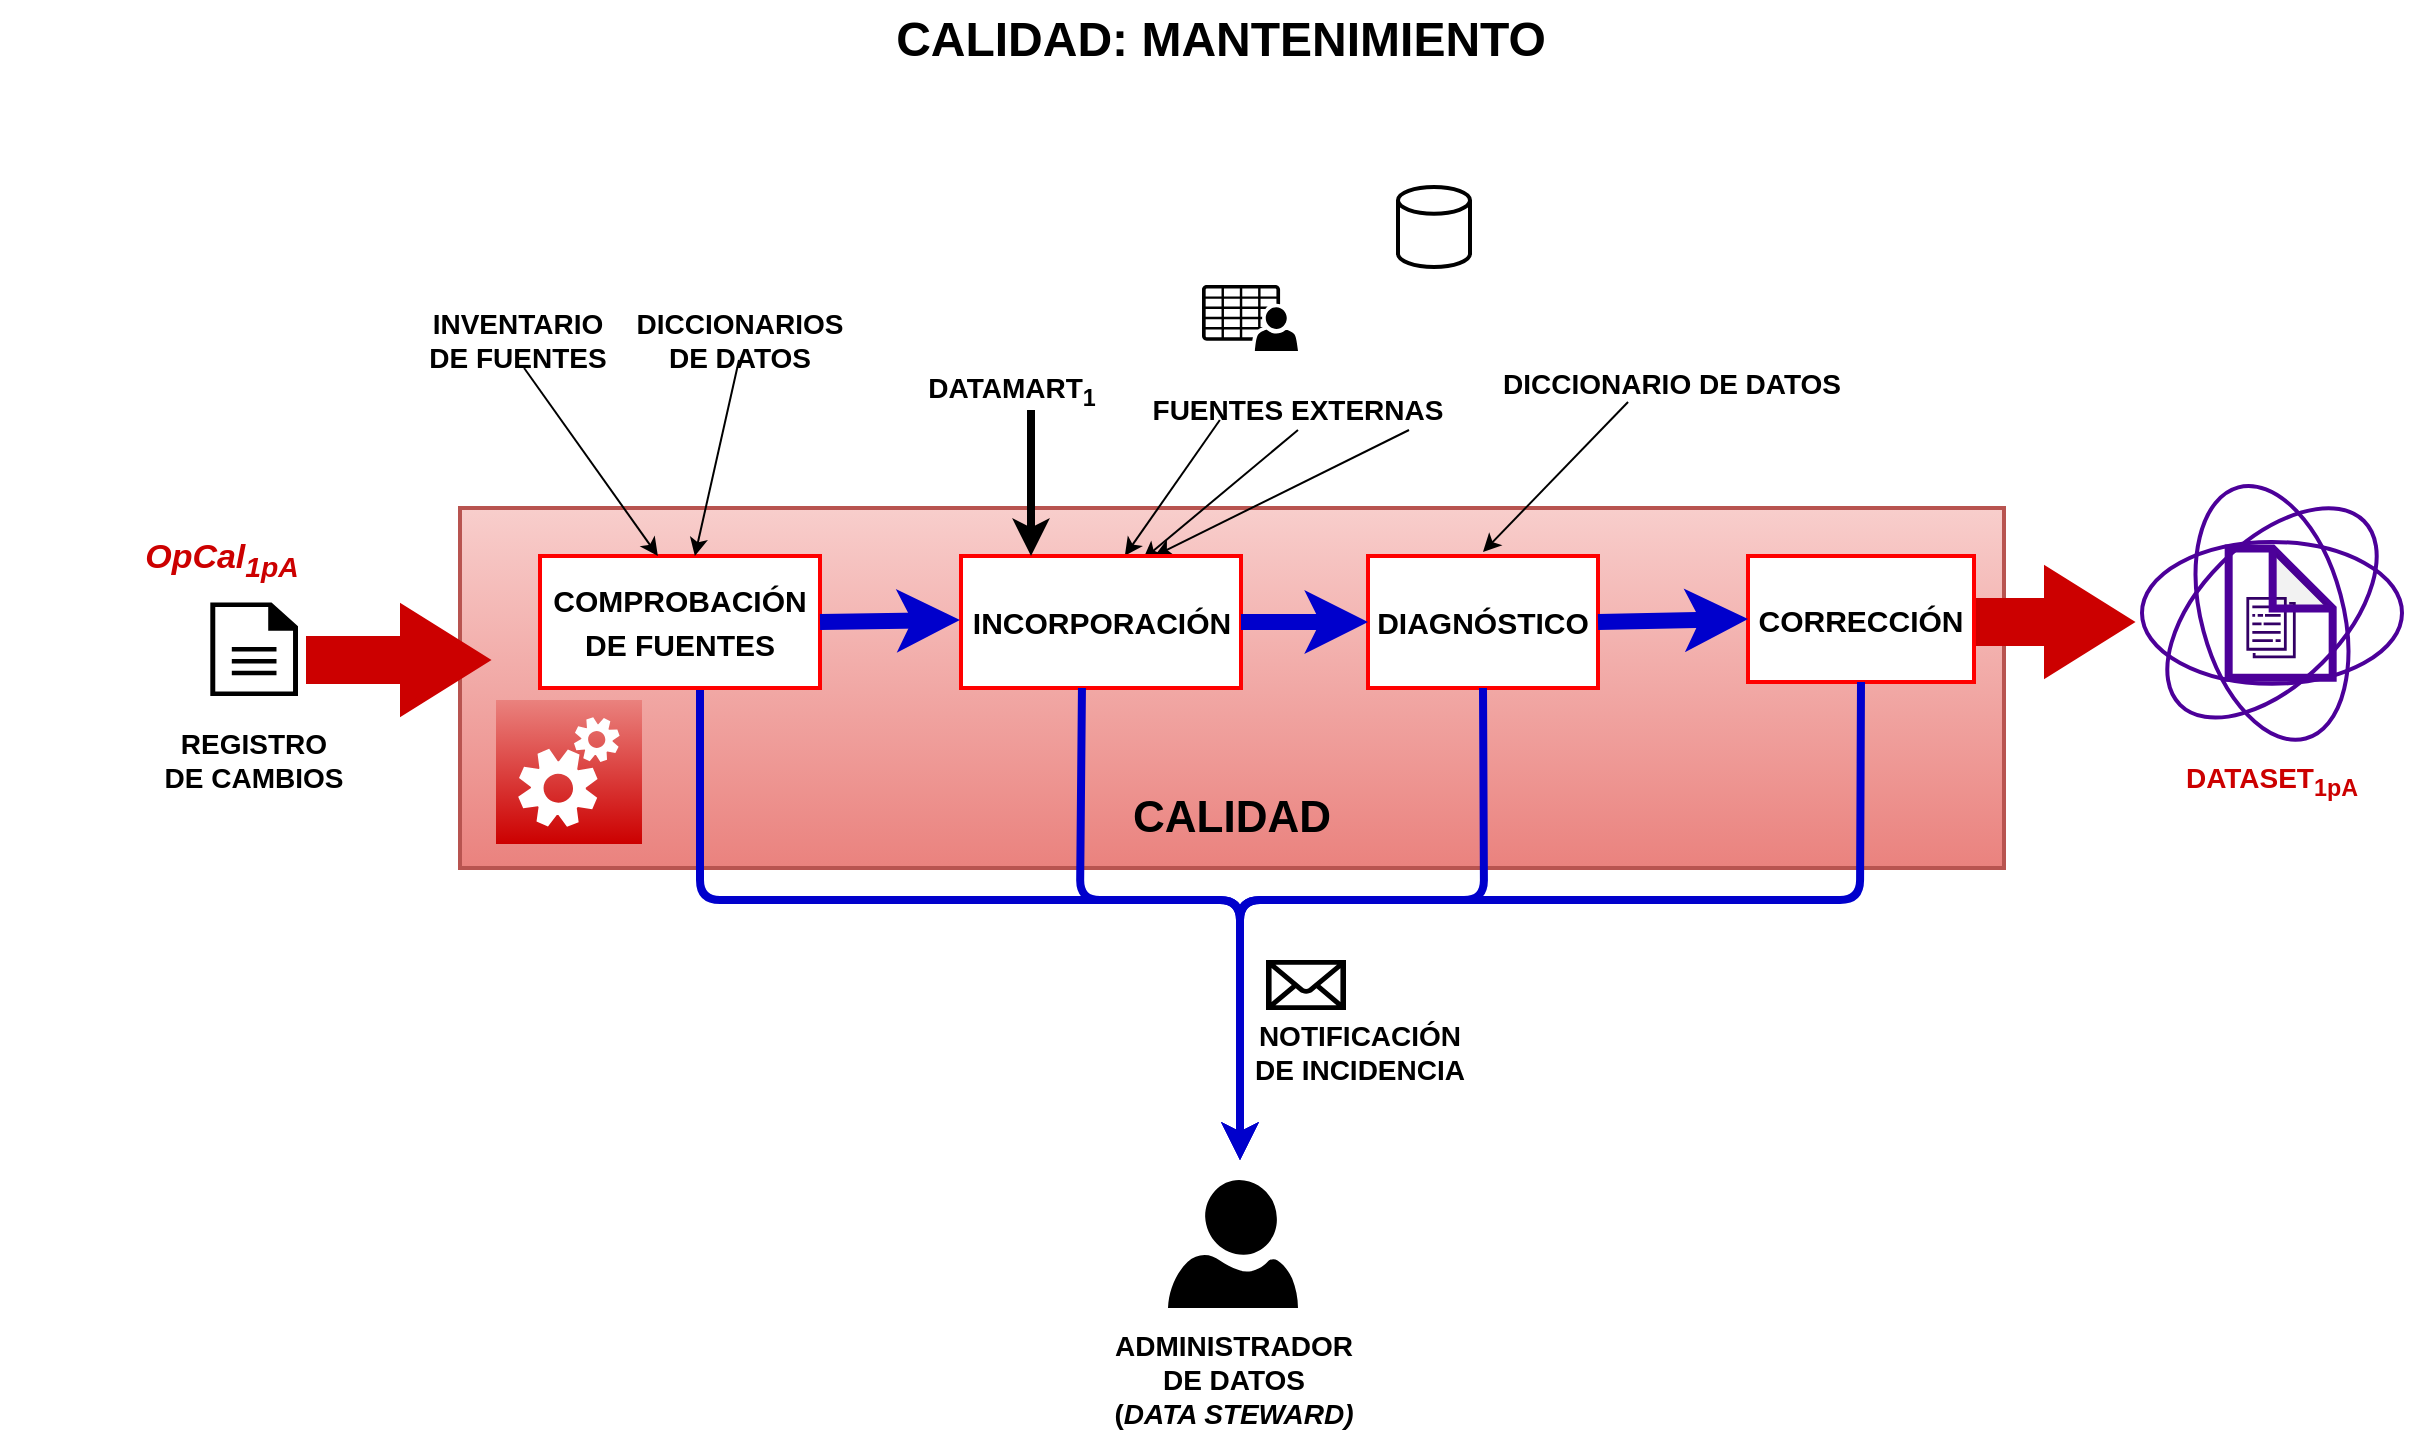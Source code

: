 <mxfile version="12.6.2" type="github"><diagram id="lILPcCg5XG6qOnHq7VGa" name="Page-1"><mxGraphModel dx="1975" dy="1522" grid="1" gridSize="10" guides="1" tooltips="1" connect="1" arrows="1" fold="1" page="1" pageScale="1" pageWidth="1169" pageHeight="827" math="0" shadow="0"><root><mxCell id="0"/><mxCell id="1" parent="0"/><mxCell id="C9GaMC-QK_GOr2-rW1gt-41" value="&lt;div&gt;&lt;br&gt;&lt;/div&gt;&lt;div&gt;&lt;br&gt;&lt;/div&gt;&lt;div&gt;&lt;br&gt;&lt;/div&gt;&lt;div&gt;&lt;font size=&quot;1&quot;&gt;&lt;b style=&quot;font-size: 22px&quot;&gt;&lt;br&gt;&lt;/b&gt;&lt;/font&gt;&lt;/div&gt;&lt;div&gt;&lt;font size=&quot;1&quot;&gt;&lt;b style=&quot;font-size: 22px&quot;&gt;&lt;br&gt;&lt;/b&gt;&lt;/font&gt;&lt;/div&gt;&lt;div&gt;&lt;font size=&quot;1&quot;&gt;&lt;b style=&quot;font-size: 22px&quot;&gt;&lt;br&gt;&lt;/b&gt;&lt;/font&gt;&lt;/div&gt;&lt;div&gt;&lt;font size=&quot;1&quot;&gt;&lt;b style=&quot;font-size: 22px&quot;&gt;CALIDAD&lt;/b&gt;&lt;/font&gt;&lt;/div&gt;" style="rounded=0;whiteSpace=wrap;html=1;strokeColor=#b85450;strokeWidth=2;fillColor=#f8cecc;fontSize=14;gradientColor=#EA827E;" parent="1" vertex="1"><mxGeometry x="180" y="-536" width="772" height="180" as="geometry"/></mxCell><mxCell id="C9GaMC-QK_GOr2-rW1gt-16" value="" style="shape=image;html=1;verticalAlign=top;verticalLabelPosition=bottom;labelBackgroundColor=#ffffff;imageAspect=0;aspect=fixed;image=https://cdn3.iconfinder.com/data/icons/linecons-free-vector-icons-pack/32/data-128.png;strokeColor=#4C0099;strokeWidth=4;fillColor=none;" parent="1" vertex="1"><mxGeometry x="410.5" y="-709" width="90" height="90" as="geometry"/></mxCell><mxCell id="C9GaMC-QK_GOr2-rW1gt-18" value="DATAMART&lt;sub&gt;1&lt;/sub&gt;" style="text;html=1;strokeColor=none;fillColor=none;align=center;verticalAlign=middle;whiteSpace=wrap;rounded=0;fontSize=14;fontStyle=1;direction=south;" parent="1" vertex="1"><mxGeometry x="445.5" y="-615" width="20" height="40" as="geometry"/></mxCell><mxCell id="C9GaMC-QK_GOr2-rW1gt-21" value="" style="group" parent="1" vertex="1" connectable="0"><mxGeometry x="1021" y="-519" width="130" height="80" as="geometry"/></mxCell><mxCell id="C9GaMC-QK_GOr2-rW1gt-22" value="" style="group" parent="C9GaMC-QK_GOr2-rW1gt-21" vertex="1" connectable="0"><mxGeometry width="130" height="80" as="geometry"/></mxCell><mxCell id="C9GaMC-QK_GOr2-rW1gt-23" value="" style="ellipse;whiteSpace=wrap;html=1;fillColor=none;strokeWidth=2;strokeColor=#4C0099;" parent="C9GaMC-QK_GOr2-rW1gt-22" vertex="1"><mxGeometry width="130" height="70.886" as="geometry"/></mxCell><mxCell id="C9GaMC-QK_GOr2-rW1gt-24" value="" style="ellipse;whiteSpace=wrap;html=1;rotation=-45;fillColor=none;strokeWidth=2;strokeColor=#4C0099;" parent="C9GaMC-QK_GOr2-rW1gt-22" vertex="1"><mxGeometry width="130" height="70.886" as="geometry"/></mxCell><mxCell id="C9GaMC-QK_GOr2-rW1gt-25" value="" style="ellipse;whiteSpace=wrap;html=1;fillColor=none;rotation=-105;strokeWidth=2;strokeColor=#4C0099;" parent="C9GaMC-QK_GOr2-rW1gt-22" vertex="1"><mxGeometry width="130" height="70.886" as="geometry"/></mxCell><mxCell id="C9GaMC-QK_GOr2-rW1gt-26" value="" style="group" parent="C9GaMC-QK_GOr2-rW1gt-22" vertex="1" connectable="0"><mxGeometry x="43.333" y="3.232" width="52" height="64.646" as="geometry"/></mxCell><mxCell id="C9GaMC-QK_GOr2-rW1gt-27" value="" style="outlineConnect=0;fontColor=#232F3E;gradientColor=none;fillColor=#330066;strokeColor=none;dashed=0;verticalLabelPosition=bottom;verticalAlign=top;align=center;html=1;fontSize=12;fontStyle=0;aspect=fixed;pointerEvents=1;shape=mxgraph.aws4.data_set;" parent="C9GaMC-QK_GOr2-rW1gt-26" vertex="1"><mxGeometry x="8.667" y="24.242" width="25.051" height="30.707" as="geometry"/></mxCell><mxCell id="C9GaMC-QK_GOr2-rW1gt-28" value="" style="shape=note;whiteSpace=wrap;html=1;backgroundOutline=1;darkOpacity=0.05;strokeColor=#4C0099;strokeWidth=4;fillColor=none;" parent="C9GaMC-QK_GOr2-rW1gt-26" vertex="1"><mxGeometry width="52" height="64.646" as="geometry"/></mxCell><mxCell id="C9GaMC-QK_GOr2-rW1gt-30" value="" style="pointerEvents=1;shadow=0;dashed=0;html=1;strokeColor=none;fillColor=#000000;labelPosition=center;verticalLabelPosition=bottom;verticalAlign=top;outlineConnect=0;align=center;shape=mxgraph.office.users.csv_file;fontSize=14;" parent="1" vertex="1"><mxGeometry x="551" y="-647.5" width="48" height="33" as="geometry"/></mxCell><mxCell id="C9GaMC-QK_GOr2-rW1gt-31" value="" style="shape=image;html=1;verticalAlign=top;verticalLabelPosition=bottom;labelBackgroundColor=#ffffff;imageAspect=0;aspect=fixed;image=https://cdn1.iconfinder.com/data/icons/anycolor-common-type-files-pack/512/csv_anycolor-128.png;strokeColor=#FF0000;strokeWidth=4;fillColor=none;fontSize=14;imageBorder=none;" parent="1" vertex="1"><mxGeometry x="524.5" y="-696.5" width="40" height="40" as="geometry"/></mxCell><mxCell id="C9GaMC-QK_GOr2-rW1gt-32" value="" style="shape=image;html=1;verticalAlign=top;verticalLabelPosition=bottom;labelBackgroundColor=#ffffff;imageAspect=0;aspect=fixed;image=https://cdn2.iconfinder.com/data/icons/picol-vector/32/rdf_document-128.png;strokeColor=#4C0099;strokeWidth=4;fillColor=none;fontSize=14;" parent="1" vertex="1"><mxGeometry x="583" y="-696.5" width="40" height="40" as="geometry"/></mxCell><mxCell id="C9GaMC-QK_GOr2-rW1gt-33" value="" style="strokeWidth=2;html=1;shape=mxgraph.flowchart.database;whiteSpace=wrap;fillColor=none;fontSize=14;strokeColor=#000000;" parent="1" vertex="1"><mxGeometry x="649" y="-696.5" width="36" height="40" as="geometry"/></mxCell><mxCell id="C9GaMC-QK_GOr2-rW1gt-34" value="" style="shape=image;html=1;verticalAlign=top;verticalLabelPosition=bottom;labelBackgroundColor=#ffffff;imageAspect=0;aspect=fixed;image=https://cdn2.iconfinder.com/data/icons/black-file-type/512/file__html__web_-128.png;strokeColor=#000000;strokeWidth=4;fillColor=#000000;fontSize=14;fontColor=#FF0000;" parent="1" vertex="1"><mxGeometry x="606" y="-653.5" width="48" height="48" as="geometry"/></mxCell><mxCell id="C9GaMC-QK_GOr2-rW1gt-35" value="&lt;div&gt;REGISTRO &lt;br&gt;&lt;/div&gt;&lt;div&gt;DE CAMBIOS&lt;br&gt;&lt;/div&gt;" style="text;html=1;strokeColor=none;fillColor=none;align=center;verticalAlign=middle;whiteSpace=wrap;rounded=0;fontSize=14;fontStyle=1" parent="1" vertex="1"><mxGeometry x="-34" y="-420" width="222" height="20" as="geometry"/></mxCell><mxCell id="C9GaMC-QK_GOr2-rW1gt-40" value="" style="html=1;shadow=0;dashed=0;align=center;verticalAlign=middle;shape=mxgraph.arrows2.arrow;dy=0.6;dx=40;notch=15;strokeColor=#CC0000;strokeWidth=4;fillColor=#CC0000;fontSize=14;fontColor=#FF0000;" parent="1" vertex="1"><mxGeometry x="897" y="-504" width="117" height="50" as="geometry"/></mxCell><mxCell id="C9GaMC-QK_GOr2-rW1gt-44" value="" style="endArrow=classic;html=1;fontSize=18;fontColor=#000000;entryX=0.585;entryY=-0.001;entryDx=0;entryDy=0;entryPerimeter=0;exitX=0.324;exitY=0.75;exitDx=0;exitDy=0;exitPerimeter=0;" parent="1" source="C9GaMC-QK_GOr2-rW1gt-61" target="C9GaMC-QK_GOr2-rW1gt-48" edge="1"><mxGeometry width="50" height="50" relative="1" as="geometry"><mxPoint x="294" y="-570" as="sourcePoint"/><mxPoint x="282" y="-140" as="targetPoint"/></mxGeometry></mxCell><mxCell id="C9GaMC-QK_GOr2-rW1gt-45" value="" style="endArrow=classic;html=1;fontSize=18;fontColor=#000000;entryX=0.65;entryY=0.026;entryDx=0;entryDy=0;exitX=0.5;exitY=1;exitDx=0;exitDy=0;entryPerimeter=0;" parent="1" source="C9GaMC-QK_GOr2-rW1gt-61" target="C9GaMC-QK_GOr2-rW1gt-48" edge="1"><mxGeometry width="50" height="50" relative="1" as="geometry"><mxPoint x="355" y="-570" as="sourcePoint"/><mxPoint x="602" y="-289" as="targetPoint"/></mxGeometry></mxCell><mxCell id="C9GaMC-QK_GOr2-rW1gt-46" value="" style="endArrow=classic;html=1;fontSize=18;fontColor=#000000;entryX=0.691;entryY=0;entryDx=0;entryDy=0;entryPerimeter=0;exitX=0.75;exitY=1;exitDx=0;exitDy=0;" parent="1" source="C9GaMC-QK_GOr2-rW1gt-61" target="C9GaMC-QK_GOr2-rW1gt-48" edge="1"><mxGeometry width="50" height="50" relative="1" as="geometry"><mxPoint x="414" y="-570" as="sourcePoint"/><mxPoint x="552" y="-279" as="targetPoint"/></mxGeometry></mxCell><mxCell id="C9GaMC-QK_GOr2-rW1gt-48" value="&lt;font size=&quot;1&quot;&gt;&lt;b style=&quot;font-size: 15px&quot;&gt;INCORPORACIÓN&lt;/b&gt;&lt;/font&gt;" style="rounded=0;whiteSpace=wrap;html=1;strokeWidth=2;fontSize=18;strokeColor=#FF0000;" parent="1" vertex="1"><mxGeometry x="430.5" y="-512" width="140" height="66" as="geometry"/></mxCell><mxCell id="C9GaMC-QK_GOr2-rW1gt-50" value="&lt;b&gt;&lt;font style=&quot;font-size: 15px&quot;&gt;DIAGNÓSTICO&lt;/font&gt;&lt;/b&gt;" style="rounded=0;whiteSpace=wrap;html=1;strokeWidth=2;fontSize=18;strokeColor=#FF0000;" parent="1" vertex="1"><mxGeometry x="634" y="-512" width="115" height="66" as="geometry"/></mxCell><mxCell id="C9GaMC-QK_GOr2-rW1gt-51" value="&lt;b&gt;&lt;font style=&quot;font-size: 15px&quot;&gt;CORRECCIÓN&lt;/font&gt;&lt;/b&gt;" style="rounded=0;whiteSpace=wrap;html=1;strokeWidth=2;fontSize=18;strokeColor=#FF0000;" parent="1" vertex="1"><mxGeometry x="824" y="-512" width="113" height="63" as="geometry"/></mxCell><mxCell id="C9GaMC-QK_GOr2-rW1gt-54" value="&lt;font color=&quot;#CC0000&quot;&gt;DATASET&lt;sub&gt;1pA&lt;/sub&gt;&lt;/font&gt;" style="text;html=1;strokeColor=none;fillColor=none;align=center;verticalAlign=middle;whiteSpace=wrap;rounded=0;fontSize=14;fontStyle=1" parent="1" vertex="1"><mxGeometry x="1031" y="-410" width="110" height="20" as="geometry"/></mxCell><mxCell id="C9GaMC-QK_GOr2-rW1gt-55" value="CALIDAD: MANTENIMIENTO" style="text;strokeColor=none;fillColor=none;html=1;fontSize=24;fontStyle=1;verticalAlign=middle;align=center;" parent="1" vertex="1"><mxGeometry x="510" y="-790" width="100" height="40" as="geometry"/></mxCell><mxCell id="C9GaMC-QK_GOr2-rW1gt-61" value="FUENTES EXTERNAS " style="text;html=1;strokeColor=none;fillColor=none;align=center;verticalAlign=middle;whiteSpace=wrap;rounded=0;fontSize=14;fontStyle=1" parent="1" vertex="1"><mxGeometry x="488" y="-595" width="222" height="20" as="geometry"/></mxCell><mxCell id="C9GaMC-QK_GOr2-rW1gt-62" value="" style="shape=image;html=1;verticalAlign=top;verticalLabelPosition=bottom;labelBackgroundColor=#ffffff;imageAspect=0;aspect=fixed;image=https://cdn4.iconfinder.com/data/icons/education-free/512/education-school-learn-study-01-128.png;strokeColor=#FF0000;strokeWidth=2;fillColor=#0000CC;fontSize=18;fontColor=#000000;imageBackground=none;" parent="1" vertex="1"><mxGeometry x="737" y="-663.5" width="55" height="55" as="geometry"/></mxCell><mxCell id="C9GaMC-QK_GOr2-rW1gt-66" value="" style="endArrow=classic;html=1;fontSize=18;fontColor=#000000;exitX=0.401;exitY=0.975;exitDx=0;exitDy=0;exitPerimeter=0;" parent="1" source="C9GaMC-QK_GOr2-rW1gt-74" edge="1"><mxGeometry width="50" height="50" relative="1" as="geometry"><mxPoint x="691.5" y="-582" as="sourcePoint"/><mxPoint x="691.5" y="-514" as="targetPoint"/></mxGeometry></mxCell><mxCell id="C9GaMC-QK_GOr2-rW1gt-72" value="" style="group" parent="1" vertex="1" connectable="0"><mxGeometry x="-7" y="-520" width="199" height="85" as="geometry"/></mxCell><mxCell id="C9GaMC-QK_GOr2-rW1gt-70" value="" style="shape=image;html=1;verticalAlign=top;verticalLabelPosition=bottom;labelBackgroundColor=#ffffff;imageAspect=0;aspect=fixed;image=https://cdn0.iconfinder.com/data/icons/social-23/100/social_live_journal-128.png;strokeColor=#FF0000;strokeWidth=2;fillColor=#0000CC;fontSize=18;fontColor=#000000;imageBackground=none;" parent="C9GaMC-QK_GOr2-rW1gt-72" vertex="1"><mxGeometry x="16" width="67.918" height="67.918" as="geometry"/></mxCell><mxCell id="C9GaMC-QK_GOr2-rW1gt-71" value="" style="pointerEvents=1;shadow=0;dashed=0;html=1;strokeColor=none;fillColor=#000000;labelPosition=center;verticalLabelPosition=bottom;verticalAlign=top;outlineConnect=0;align=center;shape=mxgraph.office.concepts.document;fontSize=18;fontColor=#000000;" parent="C9GaMC-QK_GOr2-rW1gt-72" vertex="1"><mxGeometry x="62.154" y="31.306" width="43.846" height="46.694" as="geometry"/></mxCell><mxCell id="C9GaMC-QK_GOr2-rW1gt-75" value="&lt;font size=&quot;1&quot; color=&quot;#CC0000&quot;&gt;&lt;i style=&quot;font-size: 17px&quot;&gt;OpCal&lt;sub&gt;1pA&lt;/sub&gt;&lt;/i&gt;&lt;/font&gt;" style="text;html=1;strokeColor=none;fillColor=none;align=center;verticalAlign=middle;whiteSpace=wrap;rounded=0;fontSize=14;fontStyle=1" parent="C9GaMC-QK_GOr2-rW1gt-72" vertex="1"><mxGeometry x="-43" width="222" height="20" as="geometry"/></mxCell><mxCell id="C9GaMC-QK_GOr2-rW1gt-131" value="" style="html=1;shadow=0;dashed=0;align=center;verticalAlign=middle;shape=mxgraph.arrows2.arrow;dy=0.6;dx=40;notch=0;strokeColor=#CC0000;strokeWidth=4;fillColor=#CC0000;fontSize=14;fontColor=#FF0000;" parent="C9GaMC-QK_GOr2-rW1gt-72" vertex="1"><mxGeometry x="112" y="35" width="87" height="50" as="geometry"/></mxCell><mxCell id="C9GaMC-QK_GOr2-rW1gt-74" value="DICCIONARIO DE DATOS" style="text;html=1;strokeColor=none;fillColor=none;align=center;verticalAlign=middle;whiteSpace=wrap;rounded=0;fontSize=14;fontStyle=1" parent="1" vertex="1"><mxGeometry x="675" y="-608.5" width="222" height="20" as="geometry"/></mxCell><mxCell id="C9GaMC-QK_GOr2-rW1gt-76" value="" style="endArrow=classic;html=1;fontSize=18;fontColor=#000000;exitX=1;exitY=0.5;exitDx=0;exitDy=0;strokeColor=#0000CC;strokeWidth=8;" parent="1" source="C9GaMC-QK_GOr2-rW1gt-48" target="C9GaMC-QK_GOr2-rW1gt-50" edge="1"><mxGeometry width="50" height="50" relative="1" as="geometry"><mxPoint x="34" y="-100" as="sourcePoint"/><mxPoint x="84" y="-150" as="targetPoint"/></mxGeometry></mxCell><mxCell id="C9GaMC-QK_GOr2-rW1gt-77" value="" style="endArrow=classic;html=1;fontSize=18;fontColor=#000000;exitX=1;exitY=0.5;exitDx=0;exitDy=0;strokeColor=#0000CC;strokeWidth=8;entryX=0;entryY=0.5;entryDx=0;entryDy=0;" parent="1" source="C9GaMC-QK_GOr2-rW1gt-50" target="C9GaMC-QK_GOr2-rW1gt-51" edge="1"><mxGeometry width="50" height="50" relative="1" as="geometry"><mxPoint x="454" y="-469" as="sourcePoint"/><mxPoint x="517" y="-469" as="targetPoint"/><Array as="points"/></mxGeometry></mxCell><mxCell id="C9GaMC-QK_GOr2-rW1gt-119" value="" style="verticalLabelPosition=bottom;html=1;verticalAlign=top;align=center;strokeColor=none;fillColor=#000000;shape=mxgraph.azure.user;fontSize=47;fontColor=#000000;" parent="1" vertex="1"><mxGeometry x="534" y="-200" width="65" height="64" as="geometry"/></mxCell><mxCell id="C9GaMC-QK_GOr2-rW1gt-120" value="&lt;div&gt;ADMINISTRADOR&lt;/div&gt;&lt;div&gt;DE DATOS&lt;/div&gt;&lt;div&gt;(&lt;i&gt;DATA STEWARD)&lt;/i&gt;&lt;br&gt;&lt;/div&gt;" style="text;html=1;strokeColor=none;fillColor=none;align=center;verticalAlign=middle;whiteSpace=wrap;rounded=0;fontSize=14;fontStyle=1" parent="1" vertex="1"><mxGeometry x="455.5" y="-110" width="222" height="20" as="geometry"/></mxCell><mxCell id="C9GaMC-QK_GOr2-rW1gt-121" value="&lt;b&gt;&lt;font style=&quot;font-size: 15px&quot;&gt;&lt;font style=&quot;font-size: 15px&quot;&gt;COMPROBACIÓN DE FUENTES&lt;/font&gt;&lt;/font&gt;&lt;/b&gt;" style="rounded=0;whiteSpace=wrap;html=1;strokeWidth=2;fontSize=18;strokeColor=#FF0000;" parent="1" vertex="1"><mxGeometry x="220" y="-512" width="140" height="66" as="geometry"/></mxCell><mxCell id="C9GaMC-QK_GOr2-rW1gt-127" value="" style="endArrow=classic;html=1;fontSize=18;fontColor=#000000;entryX=0.25;entryY=0;entryDx=0;entryDy=0;exitX=0.75;exitY=0;exitDx=0;exitDy=0;strokeWidth=4;" parent="1" source="C9GaMC-QK_GOr2-rW1gt-18" target="C9GaMC-QK_GOr2-rW1gt-48" edge="1"><mxGeometry width="50" height="50" relative="1" as="geometry"><mxPoint x="484.702" y="-570.0" as="sourcePoint"/><mxPoint x="522.4" y="-502.066" as="targetPoint"/></mxGeometry></mxCell><mxCell id="C9GaMC-QK_GOr2-rW1gt-128" value="" style="shadow=0;dashed=0;html=1;strokeColor=none;fillColor=#EA827E;labelPosition=center;verticalLabelPosition=bottom;verticalAlign=top;align=center;outlineConnect=0;shape=mxgraph.veeam.automated_testing;fontSize=47;fontColor=#000000;gradientColor=#CC0000;" parent="1" vertex="1"><mxGeometry x="198" y="-440" width="73" height="72" as="geometry"/></mxCell><mxCell id="C9GaMC-QK_GOr2-rW1gt-132" value="" style="endArrow=classic;html=1;fontSize=18;fontColor=#000000;exitX=1;exitY=0.5;exitDx=0;exitDy=0;strokeColor=#0000CC;strokeWidth=8;" parent="1" source="C9GaMC-QK_GOr2-rW1gt-121" edge="1"><mxGeometry width="50" height="50" relative="1" as="geometry"><mxPoint x="759" y="-469" as="sourcePoint"/><mxPoint x="430" y="-480" as="targetPoint"/><Array as="points"/></mxGeometry></mxCell><mxCell id="C9GaMC-QK_GOr2-rW1gt-135" value="" style="shape=image;html=1;verticalAlign=top;verticalLabelPosition=bottom;labelBackgroundColor=#ffffff;imageAspect=0;aspect=fixed;image=https://cdn3.iconfinder.com/data/icons/freeapplication/png/24x24/Erase.png;strokeColor=#CC0000;strokeWidth=2;fillColor=#EA827E;gradientColor=#CC0000;fontSize=47;fontColor=#000000;" parent="1" vertex="1"><mxGeometry x="312" y="-424" width="24" height="24" as="geometry"/></mxCell><mxCell id="C9GaMC-QK_GOr2-rW1gt-136" value="" style="shape=image;html=1;verticalAlign=top;verticalLabelPosition=bottom;labelBackgroundColor=#ffffff;imageAspect=0;aspect=fixed;image=https://cdn2.iconfinder.com/data/icons/flavour/check.png;strokeColor=#CC0000;strokeWidth=2;fillColor=#EA827E;gradientColor=#CC0000;fontSize=47;fontColor=#000000;" parent="1" vertex="1"><mxGeometry x="937" y="-529" width="34" height="34" as="geometry"/></mxCell><mxCell id="C9GaMC-QK_GOr2-rW1gt-137" value="" style="shape=image;html=1;verticalAlign=top;verticalLabelPosition=bottom;labelBackgroundColor=#ffffff;imageAspect=0;aspect=fixed;image=https://cdn2.iconfinder.com/data/icons/flavour/check.png;strokeColor=#CC0000;strokeWidth=2;fillColor=#EA827E;gradientColor=#CC0000;fontSize=47;fontColor=#000000;" parent="1" vertex="1"><mxGeometry x="758" y="-521" width="34" height="34" as="geometry"/></mxCell><mxCell id="C9GaMC-QK_GOr2-rW1gt-138" value="" style="shape=image;html=1;verticalAlign=top;verticalLabelPosition=bottom;labelBackgroundColor=#ffffff;imageAspect=0;aspect=fixed;image=https://cdn2.iconfinder.com/data/icons/flavour/check.png;strokeColor=#CC0000;strokeWidth=2;fillColor=#EA827E;gradientColor=#CC0000;fontSize=47;fontColor=#000000;" parent="1" vertex="1"><mxGeometry x="582" y="-521" width="34" height="34" as="geometry"/></mxCell><mxCell id="C9GaMC-QK_GOr2-rW1gt-139" value="" style="shape=image;html=1;verticalAlign=top;verticalLabelPosition=bottom;labelBackgroundColor=#ffffff;imageAspect=0;aspect=fixed;image=https://cdn2.iconfinder.com/data/icons/flavour/check.png;strokeColor=#CC0000;strokeWidth=2;fillColor=#EA827E;gradientColor=#CC0000;fontSize=47;fontColor=#000000;" parent="1" vertex="1"><mxGeometry x="370" y="-519" width="34" height="34" as="geometry"/></mxCell><mxCell id="C9GaMC-QK_GOr2-rW1gt-140" value="" style="shape=image;html=1;verticalAlign=top;verticalLabelPosition=bottom;labelBackgroundColor=#ffffff;imageAspect=0;aspect=fixed;image=https://cdn3.iconfinder.com/data/icons/freeapplication/png/24x24/Erase.png;strokeColor=#CC0000;strokeWidth=2;fillColor=#EA827E;gradientColor=#CC0000;fontSize=47;fontColor=#000000;" parent="1" vertex="1"><mxGeometry x="498" y="-428" width="24" height="24" as="geometry"/></mxCell><mxCell id="C9GaMC-QK_GOr2-rW1gt-141" value="" style="shape=image;html=1;verticalAlign=top;verticalLabelPosition=bottom;labelBackgroundColor=#ffffff;imageAspect=0;aspect=fixed;image=https://cdn3.iconfinder.com/data/icons/freeapplication/png/24x24/Erase.png;strokeColor=#CC0000;strokeWidth=2;fillColor=#EA827E;gradientColor=#CC0000;fontSize=47;fontColor=#000000;" parent="1" vertex="1"><mxGeometry x="698" y="-424" width="24" height="24" as="geometry"/></mxCell><mxCell id="C9GaMC-QK_GOr2-rW1gt-142" value="" style="shape=image;html=1;verticalAlign=top;verticalLabelPosition=bottom;labelBackgroundColor=#ffffff;imageAspect=0;aspect=fixed;image=https://cdn3.iconfinder.com/data/icons/freeapplication/png/24x24/Erase.png;strokeColor=#CC0000;strokeWidth=2;fillColor=#EA827E;gradientColor=#CC0000;fontSize=47;fontColor=#000000;" parent="1" vertex="1"><mxGeometry x="885" y="-422" width="24" height="24" as="geometry"/></mxCell><mxCell id="C9GaMC-QK_GOr2-rW1gt-144" value="" style="shape=image;html=1;verticalAlign=top;verticalLabelPosition=bottom;labelBackgroundColor=#ffffff;imageAspect=0;aspect=fixed;image=https://cdn4.iconfinder.com/data/icons/pinpoint-interface-ii/48/list-bulleted-close-128.png;strokeColor=#CC0000;strokeWidth=2;fillColor=#EA827E;gradientColor=#CC0000;fontSize=47;fontColor=#000000;" parent="1" vertex="1"><mxGeometry x="180" y="-687.5" width="47" height="47" as="geometry"/></mxCell><mxCell id="C9GaMC-QK_GOr2-rW1gt-145" value="" style="endArrow=classic;html=1;strokeColor=#0000CC;strokeWidth=4;fontSize=47;fontColor=#000000;" parent="1" edge="1"><mxGeometry width="50" height="50" relative="1" as="geometry"><mxPoint x="300" y="-445" as="sourcePoint"/><mxPoint x="570" y="-210" as="targetPoint"/><Array as="points"><mxPoint x="300" y="-340"/><mxPoint x="570" y="-340"/></Array></mxGeometry></mxCell><mxCell id="C9GaMC-QK_GOr2-rW1gt-146" value="" style="shape=mxgraph.signs.tech.mail;html=1;fillColor=#000000;strokeColor=none;verticalLabelPosition=bottom;verticalAlign=top;align=center;fontSize=47;fontColor=#000000;" parent="1" vertex="1"><mxGeometry x="583" y="-310" width="40" height="25" as="geometry"/></mxCell><mxCell id="C9GaMC-QK_GOr2-rW1gt-147" value="&lt;div&gt;NOTIFICACIÓN &lt;br&gt;&lt;/div&gt;&lt;div&gt;DE INCIDENCIA&lt;br&gt;&lt;/div&gt;" style="text;html=1;strokeColor=none;fillColor=none;align=center;verticalAlign=middle;whiteSpace=wrap;rounded=0;fontSize=14;fontStyle=1" parent="1" vertex="1"><mxGeometry x="519" y="-274" width="222" height="20" as="geometry"/></mxCell><mxCell id="C9GaMC-QK_GOr2-rW1gt-148" value="" style="endArrow=classic;html=1;strokeColor=#0000CC;strokeWidth=4;fontSize=47;fontColor=#000000;exitX=0.432;exitY=1;exitDx=0;exitDy=0;exitPerimeter=0;" parent="1" source="C9GaMC-QK_GOr2-rW1gt-48" edge="1"><mxGeometry width="50" height="50" relative="1" as="geometry"><mxPoint x="310" y="-435" as="sourcePoint"/><mxPoint x="570" y="-210" as="targetPoint"/><Array as="points"><mxPoint x="490" y="-340"/><mxPoint x="570" y="-340"/></Array></mxGeometry></mxCell><mxCell id="C9GaMC-QK_GOr2-rW1gt-149" value="" style="endArrow=classic;html=1;strokeColor=#0000CC;strokeWidth=4;fontSize=47;fontColor=#000000;exitX=0.5;exitY=1;exitDx=0;exitDy=0;" parent="1" source="C9GaMC-QK_GOr2-rW1gt-50" edge="1"><mxGeometry width="50" height="50" relative="1" as="geometry"><mxPoint x="500.98" y="-436" as="sourcePoint"/><mxPoint x="570" y="-210" as="targetPoint"/><Array as="points"><mxPoint x="692" y="-340"/><mxPoint x="570" y="-340"/></Array></mxGeometry></mxCell><mxCell id="C9GaMC-QK_GOr2-rW1gt-150" value="" style="endArrow=classic;html=1;strokeColor=#0000CC;strokeWidth=4;fontSize=47;fontColor=#000000;exitX=0.5;exitY=1;exitDx=0;exitDy=0;" parent="1" source="C9GaMC-QK_GOr2-rW1gt-51" edge="1"><mxGeometry width="50" height="50" relative="1" as="geometry"><mxPoint x="701.5" y="-436" as="sourcePoint"/><mxPoint x="570" y="-210" as="targetPoint"/><Array as="points"><mxPoint x="880" y="-340"/><mxPoint x="570" y="-340"/></Array></mxGeometry></mxCell><mxCell id="C9GaMC-QK_GOr2-rW1gt-151" value="" style="shape=image;html=1;verticalAlign=top;verticalLabelPosition=bottom;labelBackgroundColor=#ffffff;imageAspect=0;aspect=fixed;image=https://cdn4.iconfinder.com/data/icons/education-free/512/education-school-learn-study-01-128.png;strokeColor=#FF0000;strokeWidth=2;fillColor=#0000CC;fontSize=18;fontColor=#000000;imageBackground=none;" parent="1" vertex="1"><mxGeometry x="296.5" y="-691" width="55" height="55" as="geometry"/></mxCell><mxCell id="C9GaMC-QK_GOr2-rW1gt-152" value="&lt;div&gt;DICCIONARIOS&lt;/div&gt;&lt;div&gt; DE DATOS&lt;/div&gt;" style="text;html=1;strokeColor=none;fillColor=none;align=center;verticalAlign=middle;whiteSpace=wrap;rounded=0;fontSize=14;fontStyle=1" parent="1" vertex="1"><mxGeometry x="208.5" y="-630" width="222" height="20" as="geometry"/></mxCell><mxCell id="C9GaMC-QK_GOr2-rW1gt-153" value="&lt;div&gt;INVENTARIO&lt;/div&gt;&lt;div&gt;DE FUENTES&lt;br&gt;&lt;/div&gt;" style="text;html=1;strokeColor=none;fillColor=none;align=center;verticalAlign=middle;whiteSpace=wrap;rounded=0;fontSize=14;fontStyle=1" parent="1" vertex="1"><mxGeometry x="97.5" y="-630" width="222" height="20" as="geometry"/></mxCell><mxCell id="C9GaMC-QK_GOr2-rW1gt-154" value="" style="endArrow=classic;html=1;fontSize=18;fontColor=#000000;exitX=0.5;exitY=1;exitDx=0;exitDy=0;" parent="1" source="C9GaMC-QK_GOr2-rW1gt-152" target="C9GaMC-QK_GOr2-rW1gt-121" edge="1"><mxGeometry width="50" height="50" relative="1" as="geometry"><mxPoint x="609" y="-565" as="sourcePoint"/><mxPoint x="531.5" y="-500.284" as="targetPoint"/></mxGeometry></mxCell><mxCell id="C9GaMC-QK_GOr2-rW1gt-155" value="" style="endArrow=classic;html=1;fontSize=18;fontColor=#000000;exitX=0.016;exitY=1.2;exitDx=0;exitDy=0;exitPerimeter=0;entryX=0.421;entryY=0;entryDx=0;entryDy=0;entryPerimeter=0;" parent="1" source="C9GaMC-QK_GOr2-rW1gt-152" target="C9GaMC-QK_GOr2-rW1gt-121" edge="1"><mxGeometry width="50" height="50" relative="1" as="geometry"><mxPoint x="329.5" y="-600" as="sourcePoint"/><mxPoint x="307.431" y="-502" as="targetPoint"/></mxGeometry></mxCell></root></mxGraphModel></diagram></mxfile>